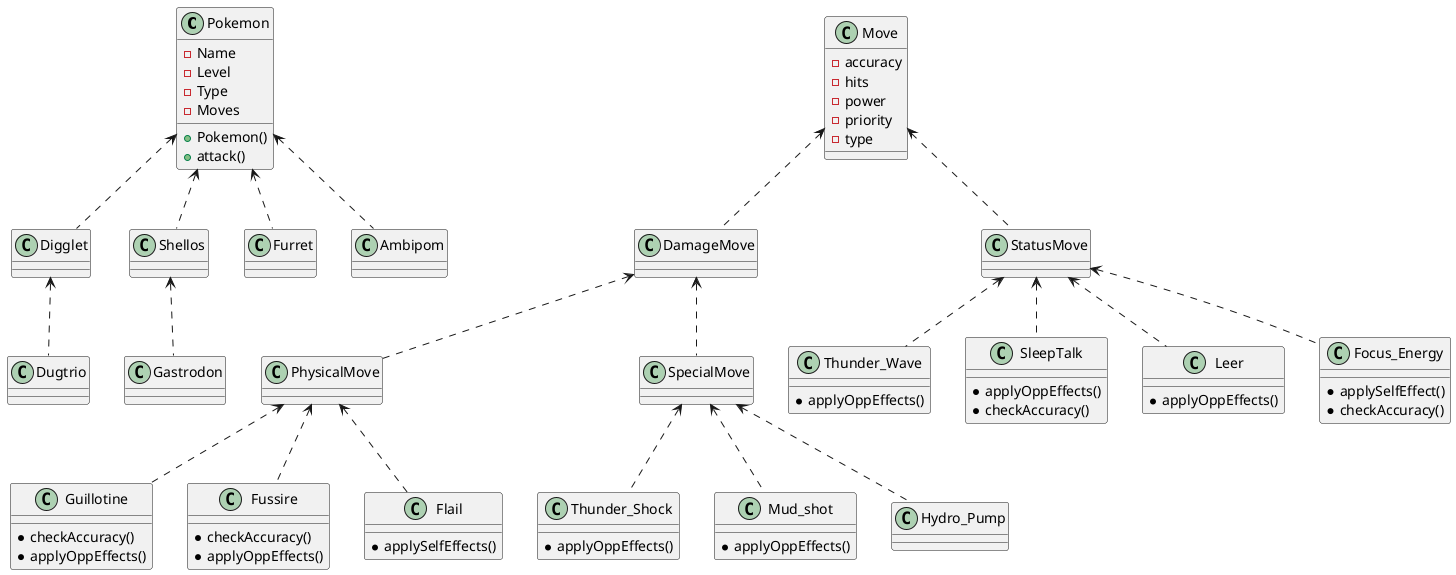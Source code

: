 @startuml
'https://plantuml.com/class-diagram
Pokemon <.. Digglet
Pokemon <.. Shellos
Pokemon <.. Furret
Pokemon <.. Ambipom
Digglet <.. Dugtrio
Shellos <.. Gastrodon

class Pokemon{
    -Name
    -Level
    -Type
    -Moves
    +Pokemon()
    +attack()
}



class Digglet{}

class Dugtrio{}

class Ambipom{}

class Furret{}

class Gastrodon{}

class Shellos{}

class Move{
     -accuracy
     -hits
     -power
     -priority
     -type
}

class DamageMove{}
Move <.. DamageMove

class PhysicalMove
DamageMove <.. PhysicalMove

class SpecialMove{}
DamageMove <.. SpecialMove

class StatusMove{}
Move <.. StatusMove




class Thunder_Wave
{
    *applyOppEffects()
}
StatusMove <.. Thunder_Wave

class Thunder_Shock
{
    *applyOppEffects()
}
SpecialMove <.. Thunder_Shock
class SleepTalk
{
    *applyOppEffects()
    *checkAccuracy()
}
StatusMove <.. SleepTalk

class Mud_shot
{
    *applyOppEffects()
}
SpecialMove <.. Mud_shot

class Leer
{
    *applyOppEffects()
}
StatusMove <.. Leer

class Hydro_Pump
SpecialMove <.. Hydro_Pump


class Guillotine
{
    *checkAccuracy()
    *applyOppEffects()
}
PhysicalMove <.. Guillotine

class Focus_Energy
{
    *applySelfEffect()
    *checkAccuracy()
}
StatusMove <.. Focus_Energy

class Fussire
{
    *checkAccuracy()
    *applyOppEffects()
}
PhysicalMove <.. Fussire
class Flail
{
    *applySelfEffects()
}
PhysicalMove <.. Flail
@enduml